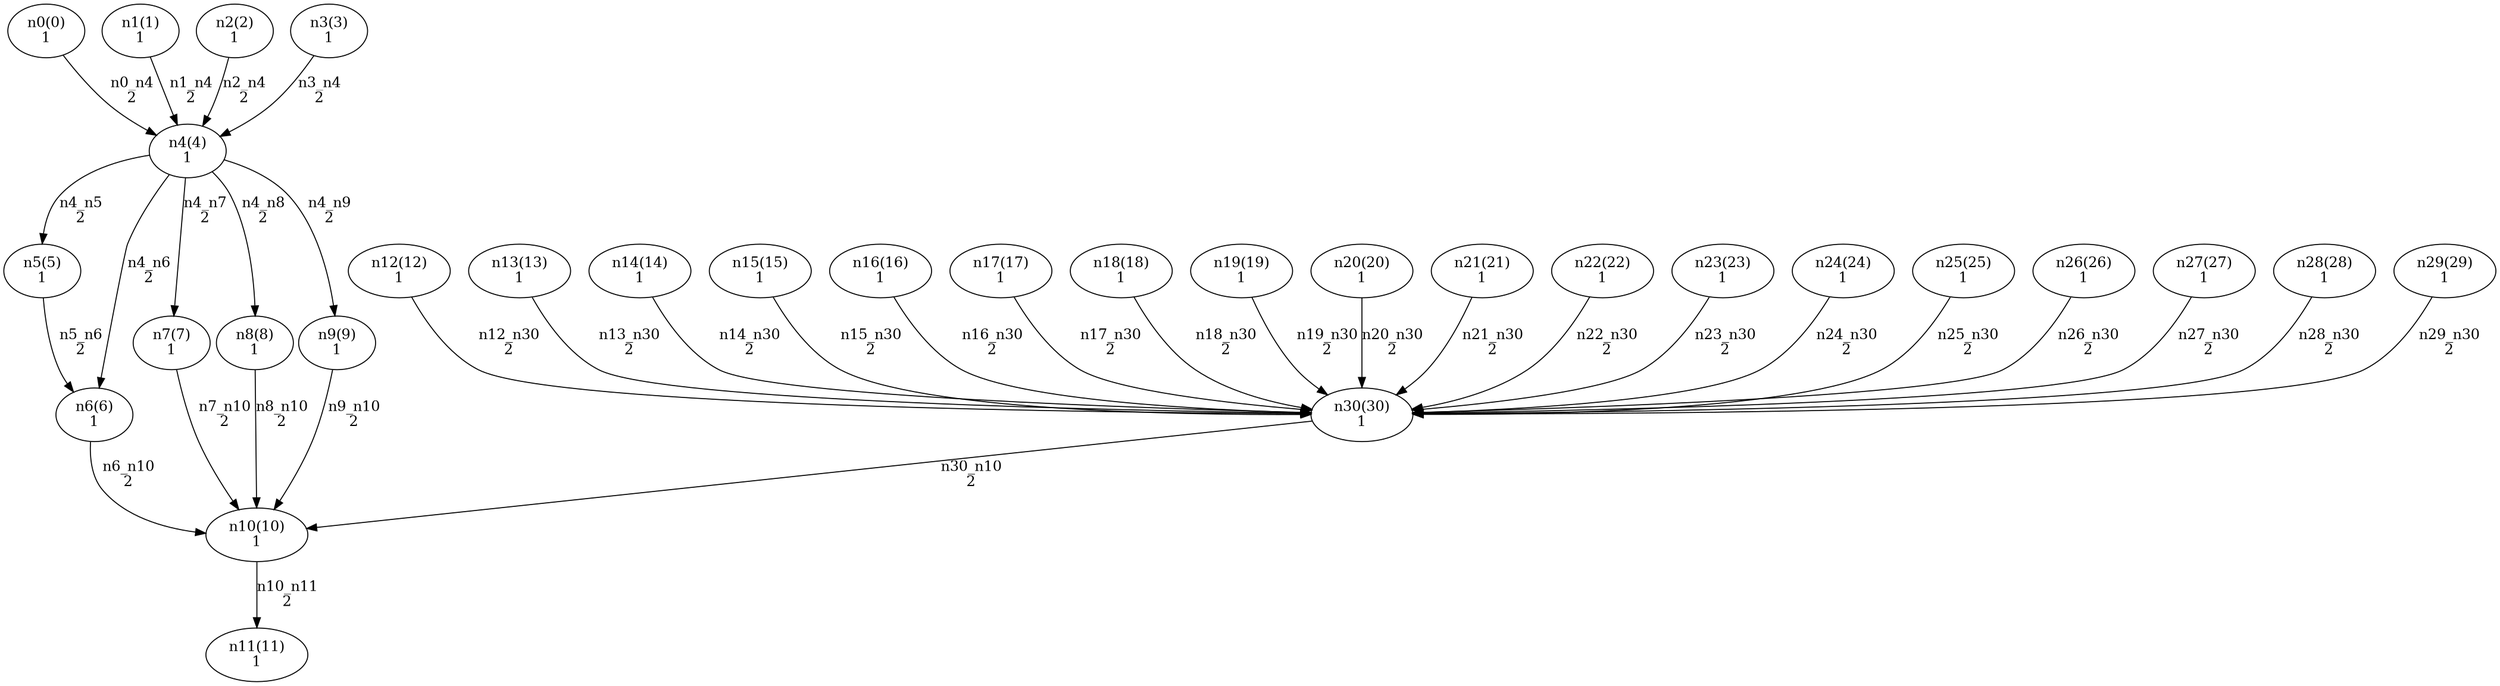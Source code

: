 digraph test_0 {
    size="28,40";
    n0 [ label="n0(0)\n1" ];
    n4 [ label="n4(4)\n1" ];
    n1 [ label="n1(1)\n1" ];
    n2 [ label="n2(2)\n1" ];
    n3 [ label="n3(3)\n1" ];
    n5 [ label="n5(5)\n1" ];
    n6 [ label="n6(6)\n1" ];
    n7 [ label="n7(7)\n1" ];
    n8 [ label="n8(8)\n1" ];
    n9 [ label="n9(9)\n1" ];
    n10 [ label="n10(10)\n1" ];
    n11 [ label="n11(11)\n1" ];
    n12 [ label="n12(12)\n1" ];
    n30 [ label="n30(30)\n1" ];
    n13 [ label="n13(13)\n1" ];
    n14 [ label="n14(14)\n1" ];
    n15 [ label="n15(15)\n1" ];
    n16 [ label="n16(16)\n1" ];
    n17 [ label="n17(17)\n1" ];
    n18 [ label="n18(18)\n1" ];
    n19 [ label="n19(19)\n1" ];
    n20 [ label="n20(20)\n1" ];
    n21 [ label="n21(21)\n1" ];
    n22 [ label="n22(22)\n1" ];
    n23 [ label="n23(23)\n1" ];
    n24 [ label="n24(24)\n1" ];
    n25 [ label="n25(25)\n1" ];
    n26 [ label="n26(26)\n1" ];
    n27 [ label="n27(27)\n1" ];
    n28 [ label="n28(28)\n1" ];
    n29 [ label="n29(29)\n1" ];

    n0 -> n4 [ label="n0_n4\n2" ];
    n1 -> n4 [ label="n1_n4\n2" ];
    n2 -> n4 [ label="n2_n4\n2" ];
    n3 -> n4 [ label="n3_n4\n2" ];
    n4 -> n5 [ label="n4_n5\n2" ];
    n4 -> n6 [ label="n4_n6\n2" ];
    n4 -> n7 [ label="n4_n7\n2" ];
    n4 -> n8 [ label="n4_n8\n2" ];
    n4 -> n9 [ label="n4_n9\n2" ];
    n5 -> n6 [ label="n5_n6\n2" ];
    n6 -> n10 [ label="n6_n10\n2" ];
    n7 -> n10 [ label="n7_n10\n2" ];
    n8 -> n10 [ label="n8_n10\n2" ];
    n9 -> n10 [ label="n9_n10\n2" ];
    n10 -> n11 [ label="n10_n11\n2" ];
    n12 -> n30 [ label="n12_n30\n2" ];
    n13 -> n30 [ label="n13_n30\n2" ];
    n14 -> n30 [ label="n14_n30\n2" ];
    n15 -> n30 [ label="n15_n30\n2" ];
    n16 -> n30 [ label="n16_n30\n2" ];
    n17 -> n30 [ label="n17_n30\n2" ];
    n18 -> n30 [ label="n18_n30\n2" ];
    n19 -> n30 [ label="n19_n30\n2" ];
    n20 -> n30 [ label="n20_n30\n2" ];
    n21 -> n30 [ label="n21_n30\n2" ];
    n22 -> n30 [ label="n22_n30\n2" ];
    n23 -> n30 [ label="n23_n30\n2" ];
    n24 -> n30 [ label="n24_n30\n2" ];
    n25 -> n30 [ label="n25_n30\n2" ];
    n26 -> n30 [ label="n26_n30\n2" ];
    n27 -> n30 [ label="n27_n30\n2" ];
    n28 -> n30 [ label="n28_n30\n2" ];
    n29 -> n30 [ label="n29_n30\n2" ];
    n30 -> n10 [ label="n30_n10\n2" ];
}
